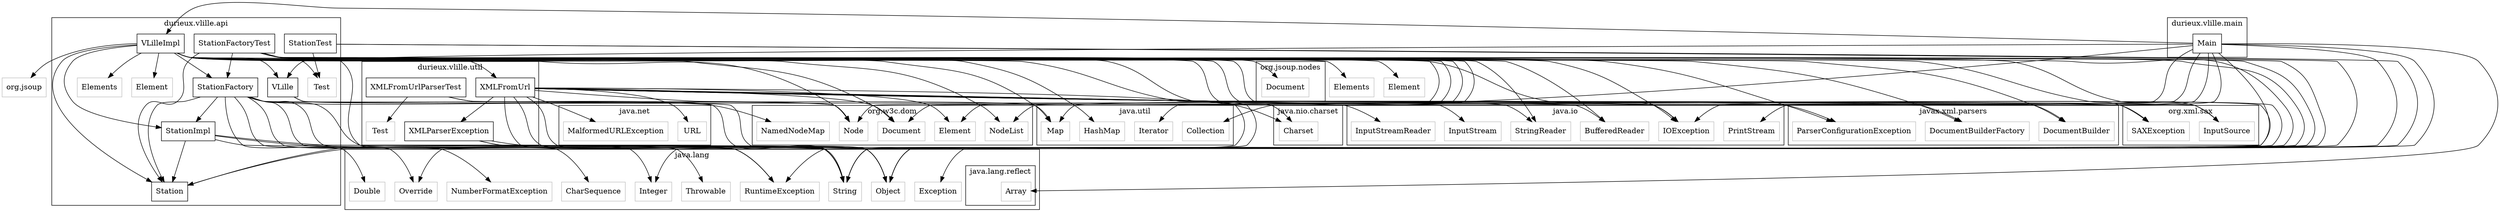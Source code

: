 digraph G {
	node [shape=box]; compound=true; ratio=fill;
	"java.io.InputStream" [color=grey];
	"org.jsoup" [color=grey];
	"java.io.BufferedReader" [color=grey];
	"durieux.vlille.api.Elements" [color=grey];
	"java.lang.reflect.Array" [color=grey];
	"org.w3c.dom.Element" [color=grey];
	"javax.xml.parsers.ParserConfigurationException" [color=grey];
	"java.lang.CharSequence" [color=grey];
	"java.lang.Double" [color=grey];
	"org.w3c.dom.NamedNodeMap" [color=grey];
	"org.w3c.dom.Document" [color=grey];
	"java.lang.Throwable" [color=grey];
	"durieux.vlille.api.VLilleImpl" -> "java.lang.String";
	"durieux.vlille.api.VLilleImpl" -> "java.util.Map";
	"durieux.vlille.api.VLilleImpl" -> "java.lang.Object";
	"durieux.vlille.api.VLilleImpl" -> "durieux.vlille.api.VLille";
	"durieux.vlille.api.VLilleImpl" -> "java.util.HashMap";
	"durieux.vlille.api.VLilleImpl" -> "java.nio.charset.Charset";
	"durieux.vlille.api.VLilleImpl" -> "durieux.vlille.util.XMLFromUrl";
	"durieux.vlille.api.VLilleImpl" -> "org.w3c.dom.Document";
	"durieux.vlille.api.VLilleImpl" -> "org.w3c.dom.NodeList";
	"durieux.vlille.api.VLilleImpl" -> "org.w3c.dom.Node";
	"durieux.vlille.api.VLilleImpl" -> "durieux.vlille.api.StationFactory";
	"durieux.vlille.api.VLilleImpl" -> "durieux.vlille.api.Station";
	"durieux.vlille.api.VLilleImpl" -> "java.lang.Integer";
	"durieux.vlille.api.VLilleImpl" -> "java.lang.Override";
	"durieux.vlille.api.VLilleImpl" -> "org.jsoup";
	"durieux.vlille.api.VLilleImpl" -> "org.jsoup.nodes.Document";
	"durieux.vlille.api.VLilleImpl" -> "Elements";
	"durieux.vlille.api.VLilleImpl" -> "Element";
	"durieux.vlille.api.VLilleImpl" -> "durieux.vlille.api.Elements";
	"durieux.vlille.api.VLilleImpl" -> "durieux.vlille.api.Element";
	"durieux.vlille.api.VLilleImpl" -> "java.lang.CharSequence";
	"durieux.vlille.api.VLilleImpl" -> "durieux.vlille.api.StationImpl";
	"durieux.vlille.api.VLilleImpl" -> "java.io.IOException";
	"java.nio.charset.Charset" [color=grey];
	"org.xml.sax.SAXException" [color=grey];
	"java.lang.Object" [color=grey];
	"java.lang.Integer" [color=grey];
	"java.io.InputStreamReader" [color=grey];
	"durieux.vlille.api.StationFactory" -> "java.lang.Object";
	"durieux.vlille.api.StationFactory" -> "org.w3c.dom.Node";
	"durieux.vlille.api.StationFactory" -> "java.lang.String";
	"durieux.vlille.api.StationFactory" -> "org.w3c.dom.NamedNodeMap";
	"durieux.vlille.api.StationFactory" -> "java.lang.Integer";
	"durieux.vlille.api.StationFactory" -> "java.lang.Double";
	"durieux.vlille.api.StationFactory" -> "java.lang.NumberFormatException";
	"durieux.vlille.api.StationFactory" -> "java.lang.RuntimeException";
	"durieux.vlille.api.StationFactory" -> "durieux.vlille.api.StationImpl";
	"durieux.vlille.api.StationFactory" -> "durieux.vlille.api.Station";
	"java.util.Iterator" [color=grey];
	"Elements" [color=grey];
	"java.lang.NumberFormatException" [color=grey];
	"durieux.vlille.api.StationTest" -> "java.lang.Object";
	"durieux.vlille.api.StationTest" -> "java.lang.String";
	"durieux.vlille.api.StationTest" -> "durieux.vlille.api.Test";
	"durieux.vlille.api.VLille" -> "java.util.Map";
	"durieux.vlille.api.VLille" -> "java.io.IOException";
	"java.util.Map" [color=grey];
	"durieux.vlille.api.StationImpl" -> "java.lang.String";
	"durieux.vlille.api.StationImpl" -> "java.lang.Object";
	"durieux.vlille.api.StationImpl" -> "durieux.vlille.api.Station";
	"durieux.vlille.api.StationImpl" -> "java.lang.Override";
	"durieux.vlille.util.XMLFromUrlParserTest" -> "java.lang.Object";
	"durieux.vlille.util.XMLFromUrlParserTest" -> "java.lang.String";
	"durieux.vlille.util.XMLFromUrlParserTest" -> "durieux.vlille.util.Test";
	"durieux.vlille.util.XMLFromUrl" -> "java.lang.String";
	"durieux.vlille.util.XMLFromUrl" -> "java.nio.charset.Charset";
	"durieux.vlille.util.XMLFromUrl" -> "java.lang.Object";
	"durieux.vlille.util.XMLFromUrl" -> "java.net.URL";
	"durieux.vlille.util.XMLFromUrl" -> "javax.xml.parsers.DocumentBuilderFactory";
	"durieux.vlille.util.XMLFromUrl" -> "javax.xml.parsers.DocumentBuilder";
	"durieux.vlille.util.XMLFromUrl" -> "java.io.BufferedReader";
	"durieux.vlille.util.XMLFromUrl" -> "java.io.InputStream";
	"durieux.vlille.util.XMLFromUrl" -> "java.io.InputStreamReader";
	"durieux.vlille.util.XMLFromUrl" -> "java.io.StringReader";
	"durieux.vlille.util.XMLFromUrl" -> "org.xml.sax.InputSource";
	"durieux.vlille.util.XMLFromUrl" -> "org.w3c.dom.Document";
	"durieux.vlille.util.XMLFromUrl" -> "org.w3c.dom.Element";
	"durieux.vlille.util.XMLFromUrl" -> "org.w3c.dom.Node";
	"durieux.vlille.util.XMLFromUrl" -> "java.net.MalformedURLException";
	"durieux.vlille.util.XMLFromUrl" -> "durieux.vlille.util.XMLParserException";
	"durieux.vlille.util.XMLFromUrl" -> "java.lang.RuntimeException";
	"durieux.vlille.util.XMLFromUrl" -> "javax.xml.parsers.ParserConfigurationException";
	"durieux.vlille.util.XMLFromUrl" -> "java.io.IOException";
	"durieux.vlille.util.XMLFromUrl" -> "org.xml.sax.SAXException";
	"org.xml.sax.InputSource" [color=grey];
	"java.net.MalformedURLException" [color=grey];
	"javax.xml.parsers.DocumentBuilderFactory" [color=grey];
	"java.io.PrintStream" [color=grey];
	"durieux.vlille.api.StationFactoryTest" -> "java.lang.Object";
	"durieux.vlille.api.StationFactoryTest" -> "java.lang.String";
	"durieux.vlille.api.StationFactoryTest" -> "javax.xml.parsers.DocumentBuilderFactory";
	"durieux.vlille.api.StationFactoryTest" -> "javax.xml.parsers.DocumentBuilder";
	"durieux.vlille.api.StationFactoryTest" -> "java.io.StringReader";
	"durieux.vlille.api.StationFactoryTest" -> "java.io.BufferedReader";
	"durieux.vlille.api.StationFactoryTest" -> "org.xml.sax.InputSource";
	"durieux.vlille.api.StationFactoryTest" -> "org.w3c.dom.Document";
	"durieux.vlille.api.StationFactoryTest" -> "org.w3c.dom.Element";
	"durieux.vlille.api.StationFactoryTest" -> "org.w3c.dom.Node";
	"durieux.vlille.api.StationFactoryTest" -> "java.io.IOException";
	"durieux.vlille.api.StationFactoryTest" -> "javax.xml.parsers.ParserConfigurationException";
	"durieux.vlille.api.StationFactoryTest" -> "org.xml.sax.SAXException";
	"durieux.vlille.api.StationFactoryTest" -> "org.w3c.dom.NodeList";
	"durieux.vlille.api.StationFactoryTest" -> "durieux.vlille.api.StationFactory";
	"durieux.vlille.api.StationFactoryTest" -> "durieux.vlille.api.Station";
	"durieux.vlille.api.StationFactoryTest" -> "durieux.vlille.api.Test";
	"durieux.vlille.api.StationFactoryTest" -> "java.lang.Exception";
	"durieux.vlille.api.StationFactoryTest" -> "java.lang.RuntimeException";
	"java.util.HashMap" [color=grey];
	"java.io.IOException" [color=grey];
	"org.w3c.dom.Node" [color=grey];
	"org.jsoup.nodes.Document" [color=grey];
	"java.util.Collection" [color=grey];
	"javax.xml.parsers.DocumentBuilder" [color=grey];
	"durieux.vlille.main.Main" -> "java.lang.Object";
	"durieux.vlille.main.Main" -> "java.lang.reflect.Array";
	"durieux.vlille.main.Main" -> "durieux.vlille.api.VLilleImpl";
	"durieux.vlille.main.Main" -> "durieux.vlille.api.VLille";
	"durieux.vlille.main.Main" -> "java.util.Map";
	"durieux.vlille.main.Main" -> "java.io.PrintStream";
	"durieux.vlille.main.Main" -> "java.lang.String";
	"durieux.vlille.main.Main" -> "java.util.Collection";
	"durieux.vlille.main.Main" -> "java.util.Iterator";
	"durieux.vlille.main.Main" -> "durieux.vlille.api.Station";
	"durieux.vlille.main.Main" -> "java.io.IOException";
	"java.lang.Override" [color=grey];
	"durieux.vlille.util.Test" [color=grey];
	"java.lang.String" [color=grey];
	"durieux.vlille.util.XMLParserException" -> "java.lang.RuntimeException";
	"durieux.vlille.util.XMLParserException" -> "java.lang.String";
	"durieux.vlille.util.XMLParserException" -> "java.lang.Throwable";
	"org.w3c.dom.NodeList" [color=grey];
	"durieux.vlille.api.Station" -> "java.lang.String";
	"durieux.vlille.api.Element" [color=grey];
	"java.net.URL" [color=grey];
	"java.lang.Exception" [color=grey];
	"java.lang.RuntimeException" [color=grey];
	"durieux.vlille.api.Test" [color=grey];
	"java.io.StringReader" [color=grey];
	"Element" [color=grey];
	subgraph cluster0 { 
		rankdir=LR;label="java.io";
		"java.io.InputStream" [label="InputStream"]
		"java.io.BufferedReader" [label="BufferedReader"]
		"java.io.InputStreamReader" [label="InputStreamReader"]
		"java.io.PrintStream" [label="PrintStream"]
		"java.io.IOException" [label="IOException"]
		"java.io.StringReader" [label="StringReader"]
	};
	subgraph cluster1 { 
		rankdir=LR;label="java.lang";
	subgraph cluster2 { 
		rankdir=LR;label="java.lang.reflect";
		"java.lang.reflect.Array" [label="Array"]
	};
		"java.lang.CharSequence" [label="CharSequence"]
		"java.lang.Double" [label="Double"]
		"java.lang.Throwable" [label="Throwable"]
		"java.lang.Object" [label="Object"]
		"java.lang.Integer" [label="Integer"]
		"java.lang.NumberFormatException" [label="NumberFormatException"]
		"java.lang.Override" [label="Override"]
		"java.lang.String" [label="String"]
		"java.lang.Exception" [label="Exception"]
		"java.lang.RuntimeException" [label="RuntimeException"]
	};
	subgraph cluster3 { 
		rankdir=LR;label="java.nio.charset";
		"java.nio.charset.Charset" [label="Charset"]
	};
	subgraph cluster4 { 
		rankdir=LR;label="java.util";
		"java.util.Iterator" [label="Iterator"]
		"java.util.Map" [label="Map"]
		"java.util.HashMap" [label="HashMap"]
		"java.util.Collection" [label="Collection"]
	};
	subgraph cluster5 { 
		rankdir=LR;label="java.net";
		"java.net.MalformedURLException" [label="MalformedURLException"]
		"java.net.URL" [label="URL"]
	};
	subgraph cluster6 { 
		rankdir=LR;label="org.jsoup.nodes";
		"org.jsoup.nodes.Document" [label="Document"]
	};
	subgraph cluster7 { 
		rankdir=LR;label="org.w3c.dom";
		"org.w3c.dom.Element" [label="Element"]
		"org.w3c.dom.NamedNodeMap" [label="NamedNodeMap"]
		"org.w3c.dom.Document" [label="Document"]
		"org.w3c.dom.Node" [label="Node"]
		"org.w3c.dom.NodeList" [label="NodeList"]
	};
	subgraph cluster8 { 
		rankdir=LR;label="org.xml.sax";
		"org.xml.sax.SAXException" [label="SAXException"]
		"org.xml.sax.InputSource" [label="InputSource"]
	};
	subgraph cluster9 { 
		rankdir=LR;label="durieux.vlille.api";
		"durieux.vlille.api.Elements" [label="Elements"]
		"durieux.vlille.api.VLilleImpl" [label="VLilleImpl"]
		"durieux.vlille.api.StationFactory" [label="StationFactory"]
		"durieux.vlille.api.StationTest" [label="StationTest"]
		"durieux.vlille.api.VLille" [label="VLille"]
		"durieux.vlille.api.StationImpl" [label="StationImpl"]
		"durieux.vlille.api.StationFactoryTest" [label="StationFactoryTest"]
		"durieux.vlille.api.Station" [label="Station"]
		"durieux.vlille.api.Element" [label="Element"]
		"durieux.vlille.api.Test" [label="Test"]
	};
	subgraph cluster10 { 
		rankdir=LR;label="durieux.vlille.util";
		"durieux.vlille.util.XMLFromUrlParserTest" [label="XMLFromUrlParserTest"]
		"durieux.vlille.util.XMLFromUrl" [label="XMLFromUrl"]
		"durieux.vlille.util.Test" [label="Test"]
		"durieux.vlille.util.XMLParserException" [label="XMLParserException"]
	};
	subgraph cluster11 { 
		rankdir=LR;label="durieux.vlille.main";
		"durieux.vlille.main.Main" [label="Main"]
	};
	subgraph cluster12 { 
		rankdir=LR;label="javax.xml.parsers";
		"javax.xml.parsers.ParserConfigurationException" [label="ParserConfigurationException"]
		"javax.xml.parsers.DocumentBuilderFactory" [label="DocumentBuilderFactory"]
		"javax.xml.parsers.DocumentBuilder" [label="DocumentBuilder"]
	};
}

